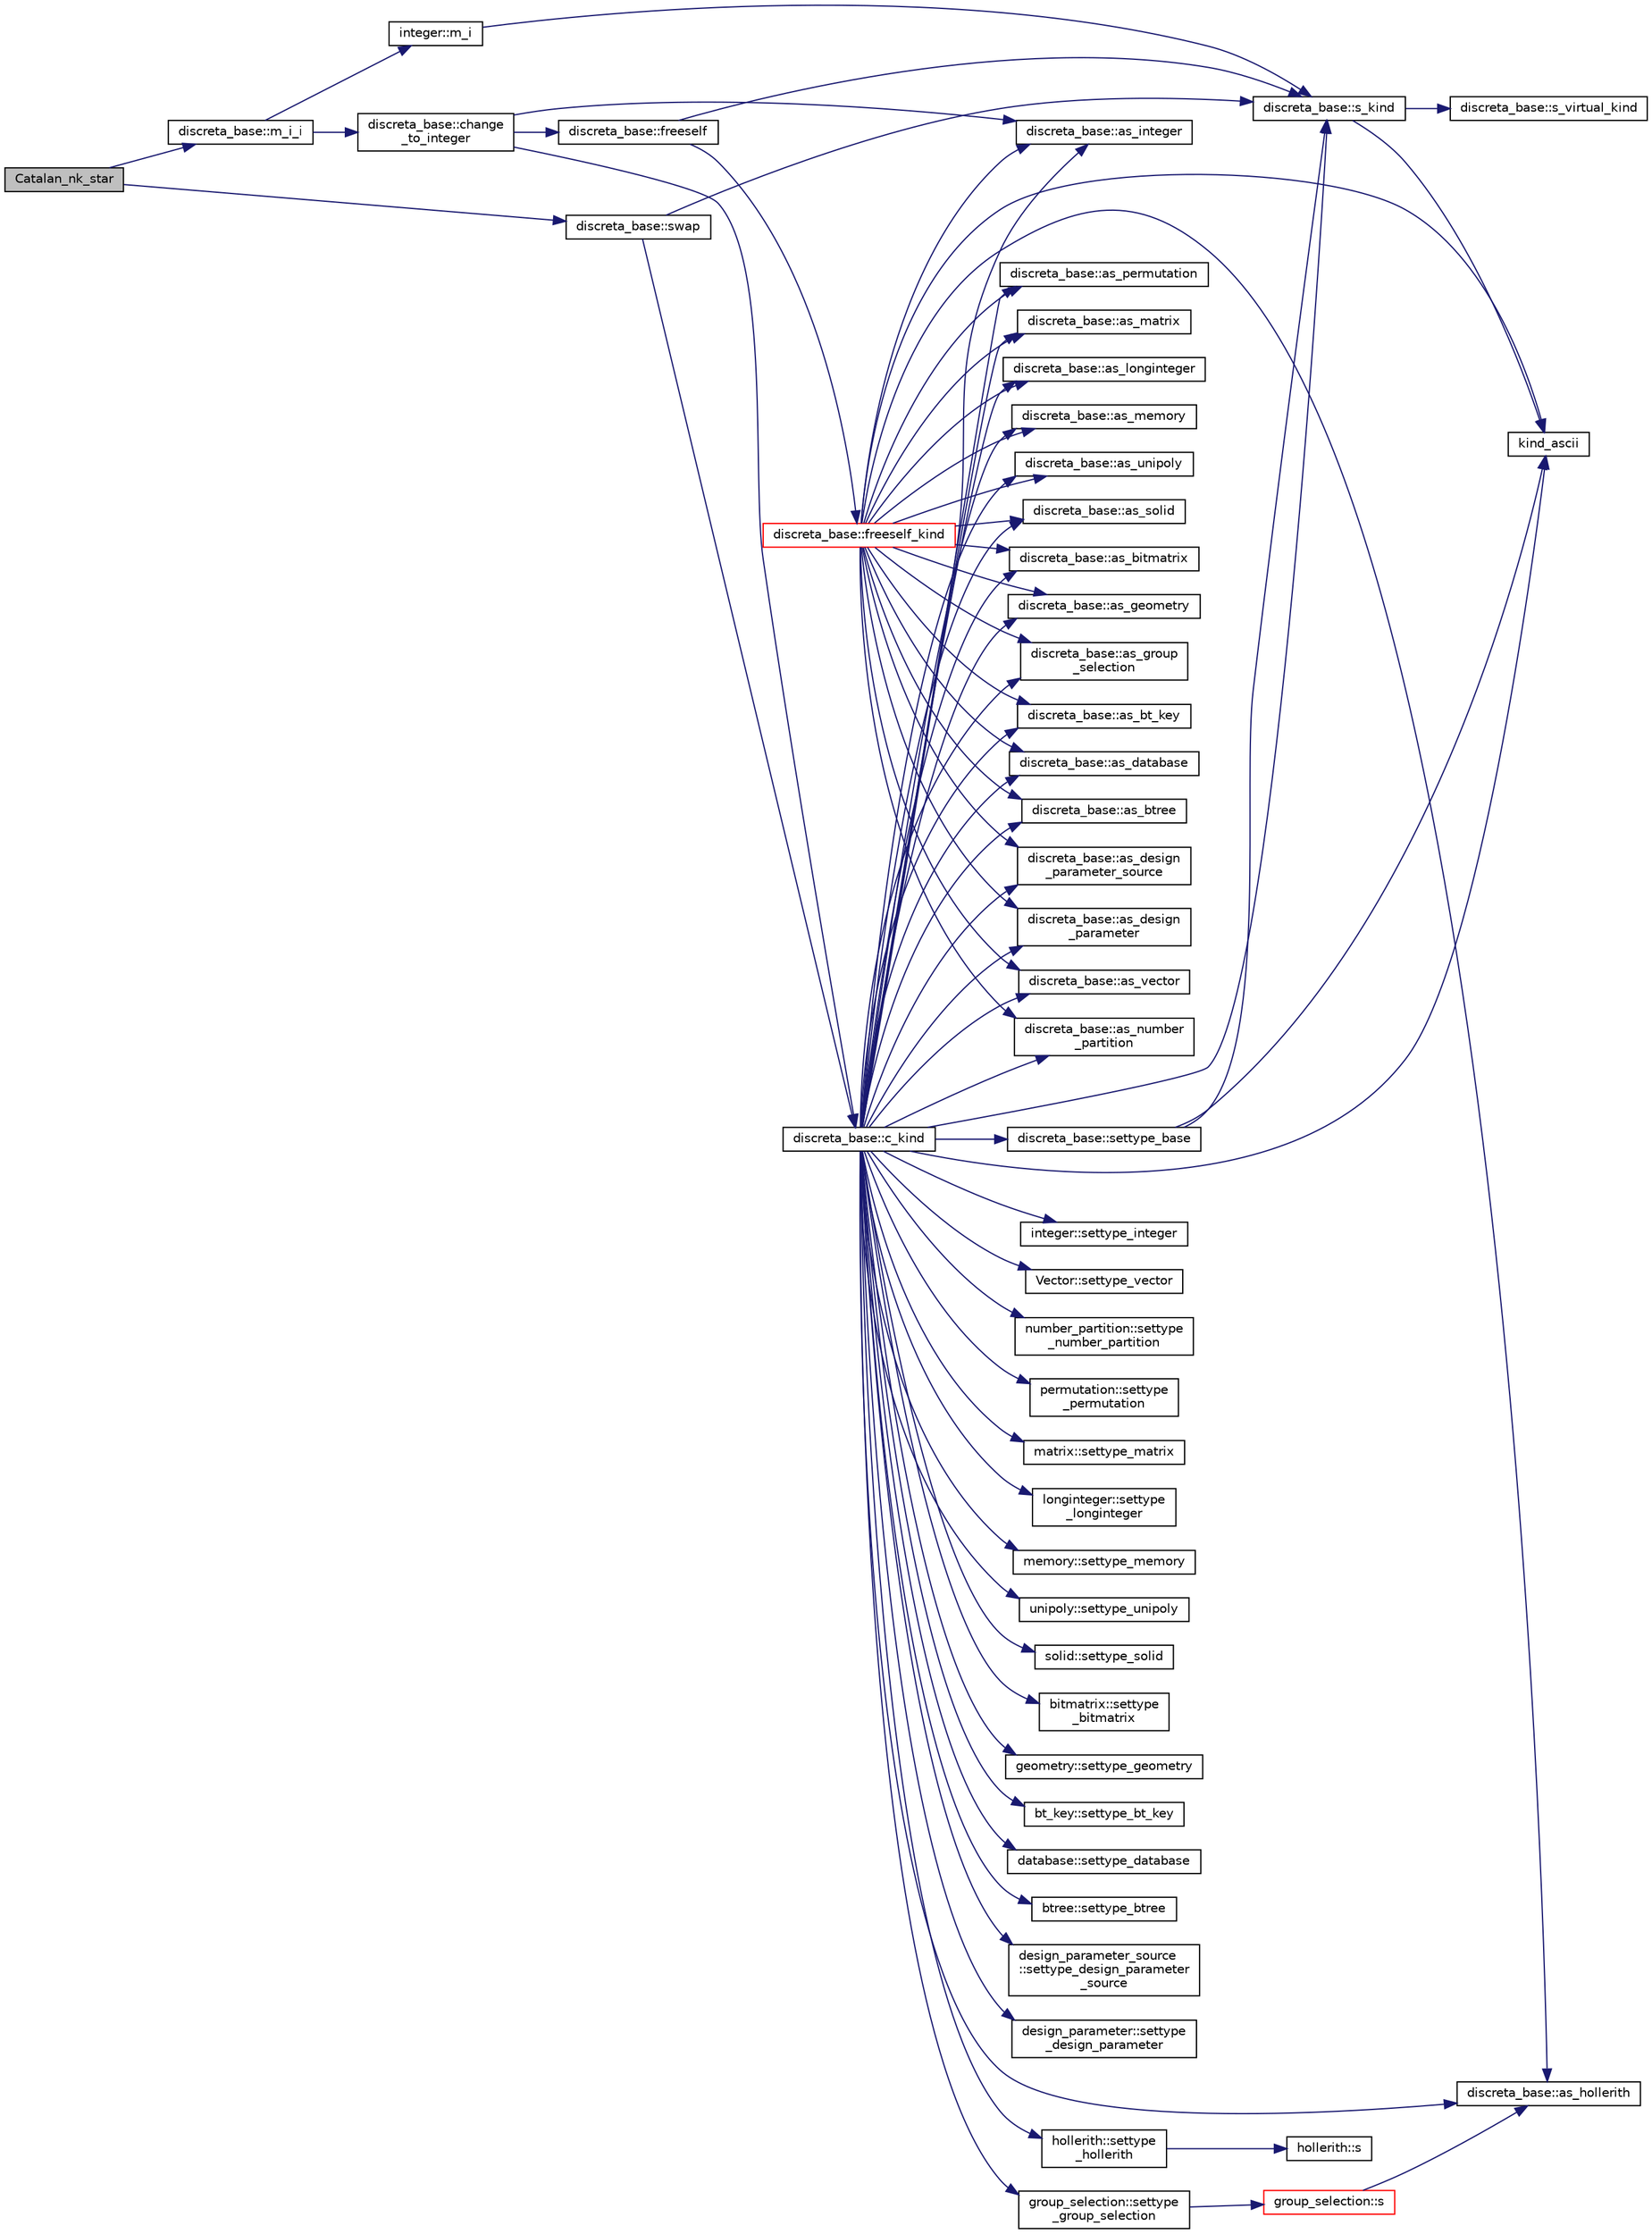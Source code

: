 digraph "Catalan_nk_star"
{
  edge [fontname="Helvetica",fontsize="10",labelfontname="Helvetica",labelfontsize="10"];
  node [fontname="Helvetica",fontsize="10",shape=record];
  rankdir="LR";
  Node1018 [label="Catalan_nk_star",height=0.2,width=0.4,color="black", fillcolor="grey75", style="filled", fontcolor="black"];
  Node1018 -> Node1019 [color="midnightblue",fontsize="10",style="solid",fontname="Helvetica"];
  Node1019 [label="discreta_base::m_i_i",height=0.2,width=0.4,color="black", fillcolor="white", style="filled",URL="$d7/d71/classdiscreta__base.html#aa231464a9d4bc233f66608021c9ad997"];
  Node1019 -> Node1020 [color="midnightblue",fontsize="10",style="solid",fontname="Helvetica"];
  Node1020 [label="discreta_base::change\l_to_integer",height=0.2,width=0.4,color="black", fillcolor="white", style="filled",URL="$d7/d71/classdiscreta__base.html#a58a5a5bd8f8e6f2dd7b4483b66dc7bb9"];
  Node1020 -> Node1021 [color="midnightblue",fontsize="10",style="solid",fontname="Helvetica"];
  Node1021 [label="discreta_base::freeself",height=0.2,width=0.4,color="black", fillcolor="white", style="filled",URL="$d7/d71/classdiscreta__base.html#a9a3c9501a562293b5667c11b9174d6e5"];
  Node1021 -> Node1022 [color="midnightblue",fontsize="10",style="solid",fontname="Helvetica"];
  Node1022 [label="discreta_base::freeself_kind",height=0.2,width=0.4,color="red", fillcolor="white", style="filled",URL="$d7/d71/classdiscreta__base.html#a63a23ada2165b3838fab719ed458cec8"];
  Node1022 -> Node1030 [color="midnightblue",fontsize="10",style="solid",fontname="Helvetica"];
  Node1030 [label="discreta_base::as_integer",height=0.2,width=0.4,color="black", fillcolor="white", style="filled",URL="$d7/d71/classdiscreta__base.html#a00d7691eaf874fd283d942692fe8dd26"];
  Node1022 -> Node1032 [color="midnightblue",fontsize="10",style="solid",fontname="Helvetica"];
  Node1032 [label="discreta_base::as_vector",height=0.2,width=0.4,color="black", fillcolor="white", style="filled",URL="$d7/d71/classdiscreta__base.html#a7bdd6cae39c380b128ee9e17e42cf020"];
  Node1022 -> Node1035 [color="midnightblue",fontsize="10",style="solid",fontname="Helvetica"];
  Node1035 [label="discreta_base::as_number\l_partition",height=0.2,width=0.4,color="black", fillcolor="white", style="filled",URL="$d7/d71/classdiscreta__base.html#a307aa09de0e925d46697707968ffab00"];
  Node1022 -> Node1037 [color="midnightblue",fontsize="10",style="solid",fontname="Helvetica"];
  Node1037 [label="discreta_base::as_permutation",height=0.2,width=0.4,color="black", fillcolor="white", style="filled",URL="$d7/d71/classdiscreta__base.html#aa4e72f36a82984239b12ae831e131098"];
  Node1022 -> Node1039 [color="midnightblue",fontsize="10",style="solid",fontname="Helvetica"];
  Node1039 [label="discreta_base::as_matrix",height=0.2,width=0.4,color="black", fillcolor="white", style="filled",URL="$d7/d71/classdiscreta__base.html#ae4d7f56d917a4707b838fbffde6467ff"];
  Node1022 -> Node1042 [color="midnightblue",fontsize="10",style="solid",fontname="Helvetica"];
  Node1042 [label="discreta_base::as_longinteger",height=0.2,width=0.4,color="black", fillcolor="white", style="filled",URL="$d7/d71/classdiscreta__base.html#a20a094639eb711b10c8694c51937f7cd"];
  Node1022 -> Node1045 [color="midnightblue",fontsize="10",style="solid",fontname="Helvetica"];
  Node1045 [label="discreta_base::as_memory",height=0.2,width=0.4,color="black", fillcolor="white", style="filled",URL="$d7/d71/classdiscreta__base.html#ad94b2d7dce0cd4fa22db57f6e79c4bd2"];
  Node1022 -> Node1047 [color="midnightblue",fontsize="10",style="solid",fontname="Helvetica"];
  Node1047 [label="discreta_base::as_unipoly",height=0.2,width=0.4,color="black", fillcolor="white", style="filled",URL="$d7/d71/classdiscreta__base.html#ad50d8027f039fe5c2478cddb243adc9d"];
  Node1022 -> Node1049 [color="midnightblue",fontsize="10",style="solid",fontname="Helvetica"];
  Node1049 [label="discreta_base::as_solid",height=0.2,width=0.4,color="black", fillcolor="white", style="filled",URL="$d7/d71/classdiscreta__base.html#a1fc5f2b85ec97ab0a69dd64903c970a5"];
  Node1022 -> Node1051 [color="midnightblue",fontsize="10",style="solid",fontname="Helvetica"];
  Node1051 [label="discreta_base::as_bitmatrix",height=0.2,width=0.4,color="black", fillcolor="white", style="filled",URL="$d7/d71/classdiscreta__base.html#a071ad54ea8ef6c9d1d15f532e5a76df6"];
  Node1022 -> Node1053 [color="midnightblue",fontsize="10",style="solid",fontname="Helvetica"];
  Node1053 [label="discreta_base::as_geometry",height=0.2,width=0.4,color="black", fillcolor="white", style="filled",URL="$d7/d71/classdiscreta__base.html#a38fc7b4cdd830703e9d87354b79bc5c8"];
  Node1022 -> Node1055 [color="midnightblue",fontsize="10",style="solid",fontname="Helvetica"];
  Node1055 [label="discreta_base::as_hollerith",height=0.2,width=0.4,color="black", fillcolor="white", style="filled",URL="$d7/d71/classdiscreta__base.html#a3e66f82711f314710107e2f29e589690"];
  Node1022 -> Node1057 [color="midnightblue",fontsize="10",style="solid",fontname="Helvetica"];
  Node1057 [label="discreta_base::as_group\l_selection",height=0.2,width=0.4,color="black", fillcolor="white", style="filled",URL="$d7/d71/classdiscreta__base.html#aae1bac4883c567718bef9fb610abbdc8"];
  Node1022 -> Node1059 [color="midnightblue",fontsize="10",style="solid",fontname="Helvetica"];
  Node1059 [label="discreta_base::as_bt_key",height=0.2,width=0.4,color="black", fillcolor="white", style="filled",URL="$d7/d71/classdiscreta__base.html#a2734c6e08dca17cf6588bd5064ec1b9f"];
  Node1022 -> Node1061 [color="midnightblue",fontsize="10",style="solid",fontname="Helvetica"];
  Node1061 [label="discreta_base::as_database",height=0.2,width=0.4,color="black", fillcolor="white", style="filled",URL="$d7/d71/classdiscreta__base.html#ab055d39d58210a2b03ba3d33703b09a9"];
  Node1022 -> Node1063 [color="midnightblue",fontsize="10",style="solid",fontname="Helvetica"];
  Node1063 [label="discreta_base::as_btree",height=0.2,width=0.4,color="black", fillcolor="white", style="filled",URL="$d7/d71/classdiscreta__base.html#a78e76674cef2ec113c17989c11288778"];
  Node1022 -> Node1065 [color="midnightblue",fontsize="10",style="solid",fontname="Helvetica"];
  Node1065 [label="discreta_base::as_design\l_parameter_source",height=0.2,width=0.4,color="black", fillcolor="white", style="filled",URL="$d7/d71/classdiscreta__base.html#a59cbf837c6582ded5bc586265d13d81a"];
  Node1022 -> Node1067 [color="midnightblue",fontsize="10",style="solid",fontname="Helvetica"];
  Node1067 [label="discreta_base::as_design\l_parameter",height=0.2,width=0.4,color="black", fillcolor="white", style="filled",URL="$d7/d71/classdiscreta__base.html#aab24ff38ea1c5471ab3de42e014d0f2a"];
  Node1022 -> Node1026 [color="midnightblue",fontsize="10",style="solid",fontname="Helvetica"];
  Node1026 [label="kind_ascii",height=0.2,width=0.4,color="black", fillcolor="white", style="filled",URL="$d9/d60/discreta_8h.html#ad0ce825a9f29bc6cec27e1b64cfe27bf"];
  Node1021 -> Node1024 [color="midnightblue",fontsize="10",style="solid",fontname="Helvetica"];
  Node1024 [label="discreta_base::s_kind",height=0.2,width=0.4,color="black", fillcolor="white", style="filled",URL="$d7/d71/classdiscreta__base.html#a8a830025c74adbbc3362418a7c2ba157"];
  Node1024 -> Node1025 [color="midnightblue",fontsize="10",style="solid",fontname="Helvetica"];
  Node1025 [label="discreta_base::s_virtual_kind",height=0.2,width=0.4,color="black", fillcolor="white", style="filled",URL="$d7/d71/classdiscreta__base.html#a52778a6d6943a468be083d0785d418fb"];
  Node1024 -> Node1026 [color="midnightblue",fontsize="10",style="solid",fontname="Helvetica"];
  Node1020 -> Node1069 [color="midnightblue",fontsize="10",style="solid",fontname="Helvetica"];
  Node1069 [label="discreta_base::c_kind",height=0.2,width=0.4,color="black", fillcolor="white", style="filled",URL="$d7/d71/classdiscreta__base.html#adc2ff61589c2d083688e7a43f333cb62"];
  Node1069 -> Node1070 [color="midnightblue",fontsize="10",style="solid",fontname="Helvetica"];
  Node1070 [label="discreta_base::settype_base",height=0.2,width=0.4,color="black", fillcolor="white", style="filled",URL="$d7/d71/classdiscreta__base.html#a4f42899a89447d1c3993ea07c38f8ad4"];
  Node1070 -> Node1024 [color="midnightblue",fontsize="10",style="solid",fontname="Helvetica"];
  Node1070 -> Node1026 [color="midnightblue",fontsize="10",style="solid",fontname="Helvetica"];
  Node1069 -> Node1030 [color="midnightblue",fontsize="10",style="solid",fontname="Helvetica"];
  Node1069 -> Node1071 [color="midnightblue",fontsize="10",style="solid",fontname="Helvetica"];
  Node1071 [label="integer::settype_integer",height=0.2,width=0.4,color="black", fillcolor="white", style="filled",URL="$d0/de5/classinteger.html#a6265c65ef311229acd513d748faba796"];
  Node1069 -> Node1032 [color="midnightblue",fontsize="10",style="solid",fontname="Helvetica"];
  Node1069 -> Node1072 [color="midnightblue",fontsize="10",style="solid",fontname="Helvetica"];
  Node1072 [label="Vector::settype_vector",height=0.2,width=0.4,color="black", fillcolor="white", style="filled",URL="$d5/db2/class_vector.html#a34e0d00b18c051f23904a8429fa6c8b4"];
  Node1069 -> Node1035 [color="midnightblue",fontsize="10",style="solid",fontname="Helvetica"];
  Node1069 -> Node1073 [color="midnightblue",fontsize="10",style="solid",fontname="Helvetica"];
  Node1073 [label="number_partition::settype\l_number_partition",height=0.2,width=0.4,color="black", fillcolor="white", style="filled",URL="$df/d50/classnumber__partition.html#a3aaec1b557758f643ffc8555bbc358be"];
  Node1069 -> Node1037 [color="midnightblue",fontsize="10",style="solid",fontname="Helvetica"];
  Node1069 -> Node1074 [color="midnightblue",fontsize="10",style="solid",fontname="Helvetica"];
  Node1074 [label="permutation::settype\l_permutation",height=0.2,width=0.4,color="black", fillcolor="white", style="filled",URL="$d0/d08/classpermutation.html#af1eea29f86195cede9562e444664c28c"];
  Node1069 -> Node1039 [color="midnightblue",fontsize="10",style="solid",fontname="Helvetica"];
  Node1069 -> Node1075 [color="midnightblue",fontsize="10",style="solid",fontname="Helvetica"];
  Node1075 [label="matrix::settype_matrix",height=0.2,width=0.4,color="black", fillcolor="white", style="filled",URL="$d1/d8d/classmatrix.html#a1780283a64a789e4084d792683d276bb"];
  Node1069 -> Node1042 [color="midnightblue",fontsize="10",style="solid",fontname="Helvetica"];
  Node1069 -> Node1076 [color="midnightblue",fontsize="10",style="solid",fontname="Helvetica"];
  Node1076 [label="longinteger::settype\l_longinteger",height=0.2,width=0.4,color="black", fillcolor="white", style="filled",URL="$d3/d71/classlonginteger.html#ae5f811ece8df31b9ff114368a18e1dc5"];
  Node1069 -> Node1045 [color="midnightblue",fontsize="10",style="solid",fontname="Helvetica"];
  Node1069 -> Node1077 [color="midnightblue",fontsize="10",style="solid",fontname="Helvetica"];
  Node1077 [label="memory::settype_memory",height=0.2,width=0.4,color="black", fillcolor="white", style="filled",URL="$d8/d99/classmemory.html#a33aae277f9b8fe36b02e9d5da895451b"];
  Node1069 -> Node1047 [color="midnightblue",fontsize="10",style="solid",fontname="Helvetica"];
  Node1069 -> Node1078 [color="midnightblue",fontsize="10",style="solid",fontname="Helvetica"];
  Node1078 [label="unipoly::settype_unipoly",height=0.2,width=0.4,color="black", fillcolor="white", style="filled",URL="$d1/d89/classunipoly.html#a8db854fcc85c5e1150b1f1b1c005c95b"];
  Node1069 -> Node1049 [color="midnightblue",fontsize="10",style="solid",fontname="Helvetica"];
  Node1069 -> Node1079 [color="midnightblue",fontsize="10",style="solid",fontname="Helvetica"];
  Node1079 [label="solid::settype_solid",height=0.2,width=0.4,color="black", fillcolor="white", style="filled",URL="$d8/def/classsolid.html#a775bd4821f75a8aee4ea3d4335ff90e0"];
  Node1069 -> Node1051 [color="midnightblue",fontsize="10",style="solid",fontname="Helvetica"];
  Node1069 -> Node1080 [color="midnightblue",fontsize="10",style="solid",fontname="Helvetica"];
  Node1080 [label="bitmatrix::settype\l_bitmatrix",height=0.2,width=0.4,color="black", fillcolor="white", style="filled",URL="$de/dc8/classbitmatrix.html#acb571d947f9526665ebbdc0ce3e2a973"];
  Node1069 -> Node1053 [color="midnightblue",fontsize="10",style="solid",fontname="Helvetica"];
  Node1069 -> Node1081 [color="midnightblue",fontsize="10",style="solid",fontname="Helvetica"];
  Node1081 [label="geometry::settype_geometry",height=0.2,width=0.4,color="black", fillcolor="white", style="filled",URL="$da/d44/classgeometry.html#ab4a336baba6a3f56f5ffa053a5be5ba7"];
  Node1069 -> Node1055 [color="midnightblue",fontsize="10",style="solid",fontname="Helvetica"];
  Node1069 -> Node1082 [color="midnightblue",fontsize="10",style="solid",fontname="Helvetica"];
  Node1082 [label="hollerith::settype\l_hollerith",height=0.2,width=0.4,color="black", fillcolor="white", style="filled",URL="$d8/d99/classhollerith.html#a23bbd4acfc88a0e90f1245f243f51f76"];
  Node1082 -> Node1083 [color="midnightblue",fontsize="10",style="solid",fontname="Helvetica"];
  Node1083 [label="hollerith::s",height=0.2,width=0.4,color="black", fillcolor="white", style="filled",URL="$d8/d99/classhollerith.html#af61fce2d06f211b25fe3838e4dfee77a"];
  Node1069 -> Node1057 [color="midnightblue",fontsize="10",style="solid",fontname="Helvetica"];
  Node1069 -> Node1084 [color="midnightblue",fontsize="10",style="solid",fontname="Helvetica"];
  Node1084 [label="group_selection::settype\l_group_selection",height=0.2,width=0.4,color="black", fillcolor="white", style="filled",URL="$d6/db0/classgroup__selection.html#a015ed73b7b8d784bedd4d11ac1fc0ec1"];
  Node1084 -> Node1085 [color="midnightblue",fontsize="10",style="solid",fontname="Helvetica"];
  Node1085 [label="group_selection::s",height=0.2,width=0.4,color="red", fillcolor="white", style="filled",URL="$d6/db0/classgroup__selection.html#a686cb0c6a3a040796b112b8007ea8223"];
  Node1085 -> Node1055 [color="midnightblue",fontsize="10",style="solid",fontname="Helvetica"];
  Node1069 -> Node1059 [color="midnightblue",fontsize="10",style="solid",fontname="Helvetica"];
  Node1069 -> Node1087 [color="midnightblue",fontsize="10",style="solid",fontname="Helvetica"];
  Node1087 [label="bt_key::settype_bt_key",height=0.2,width=0.4,color="black", fillcolor="white", style="filled",URL="$d1/de5/classbt__key.html#a352bb10beb7c789d8d29373035824800"];
  Node1069 -> Node1061 [color="midnightblue",fontsize="10",style="solid",fontname="Helvetica"];
  Node1069 -> Node1088 [color="midnightblue",fontsize="10",style="solid",fontname="Helvetica"];
  Node1088 [label="database::settype_database",height=0.2,width=0.4,color="black", fillcolor="white", style="filled",URL="$db/d72/classdatabase.html#a014639aa001462e480eb1f3984839b72"];
  Node1069 -> Node1063 [color="midnightblue",fontsize="10",style="solid",fontname="Helvetica"];
  Node1069 -> Node1089 [color="midnightblue",fontsize="10",style="solid",fontname="Helvetica"];
  Node1089 [label="btree::settype_btree",height=0.2,width=0.4,color="black", fillcolor="white", style="filled",URL="$dd/db0/classbtree.html#a5a1b9773c848908a6050cc733d2d9780"];
  Node1069 -> Node1065 [color="midnightblue",fontsize="10",style="solid",fontname="Helvetica"];
  Node1069 -> Node1090 [color="midnightblue",fontsize="10",style="solid",fontname="Helvetica"];
  Node1090 [label="design_parameter_source\l::settype_design_parameter\l_source",height=0.2,width=0.4,color="black", fillcolor="white", style="filled",URL="$df/d4b/classdesign__parameter__source.html#a3af3b851df87bd1661fb9c9ce18822c8"];
  Node1069 -> Node1067 [color="midnightblue",fontsize="10",style="solid",fontname="Helvetica"];
  Node1069 -> Node1091 [color="midnightblue",fontsize="10",style="solid",fontname="Helvetica"];
  Node1091 [label="design_parameter::settype\l_design_parameter",height=0.2,width=0.4,color="black", fillcolor="white", style="filled",URL="$da/d94/classdesign__parameter.html#a8b19d277f2b7d09c2531a527dfc0359e"];
  Node1069 -> Node1026 [color="midnightblue",fontsize="10",style="solid",fontname="Helvetica"];
  Node1069 -> Node1024 [color="midnightblue",fontsize="10",style="solid",fontname="Helvetica"];
  Node1020 -> Node1030 [color="midnightblue",fontsize="10",style="solid",fontname="Helvetica"];
  Node1019 -> Node1092 [color="midnightblue",fontsize="10",style="solid",fontname="Helvetica"];
  Node1092 [label="integer::m_i",height=0.2,width=0.4,color="black", fillcolor="white", style="filled",URL="$d0/de5/classinteger.html#a869091f0a0f35f5354c8c4a70250e8a9"];
  Node1092 -> Node1024 [color="midnightblue",fontsize="10",style="solid",fontname="Helvetica"];
  Node1018 -> Node1093 [color="midnightblue",fontsize="10",style="solid",fontname="Helvetica"];
  Node1093 [label="discreta_base::swap",height=0.2,width=0.4,color="black", fillcolor="white", style="filled",URL="$d7/d71/classdiscreta__base.html#a2e8acbb9d3476675dac5b6a583b0293e"];
  Node1093 -> Node1024 [color="midnightblue",fontsize="10",style="solid",fontname="Helvetica"];
  Node1093 -> Node1069 [color="midnightblue",fontsize="10",style="solid",fontname="Helvetica"];
}
